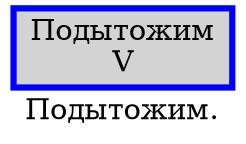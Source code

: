 digraph SENTENCE_4192 {
	graph [label="Подытожим."]
	node [style=filled]
		0 [label="Подытожим
V" color=blue fillcolor=lightgray penwidth=3 shape=box]
}